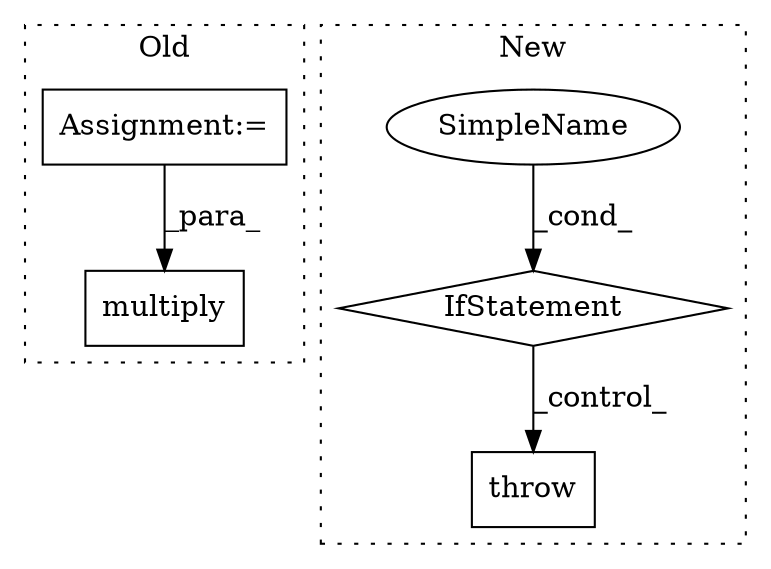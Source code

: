 digraph G {
subgraph cluster0 {
1 [label="multiply" a="32" s="3501,3534" l="9,1" shape="box"];
5 [label="Assignment:=" a="7" s="3442" l="1" shape="box"];
label = "Old";
style="dotted";
}
subgraph cluster1 {
2 [label="throw" a="53" s="3820" l="6" shape="box"];
3 [label="IfStatement" a="25" s="3783,3810" l="4,2" shape="diamond"];
4 [label="SimpleName" a="42" s="" l="" shape="ellipse"];
label = "New";
style="dotted";
}
3 -> 2 [label="_control_"];
4 -> 3 [label="_cond_"];
5 -> 1 [label="_para_"];
}